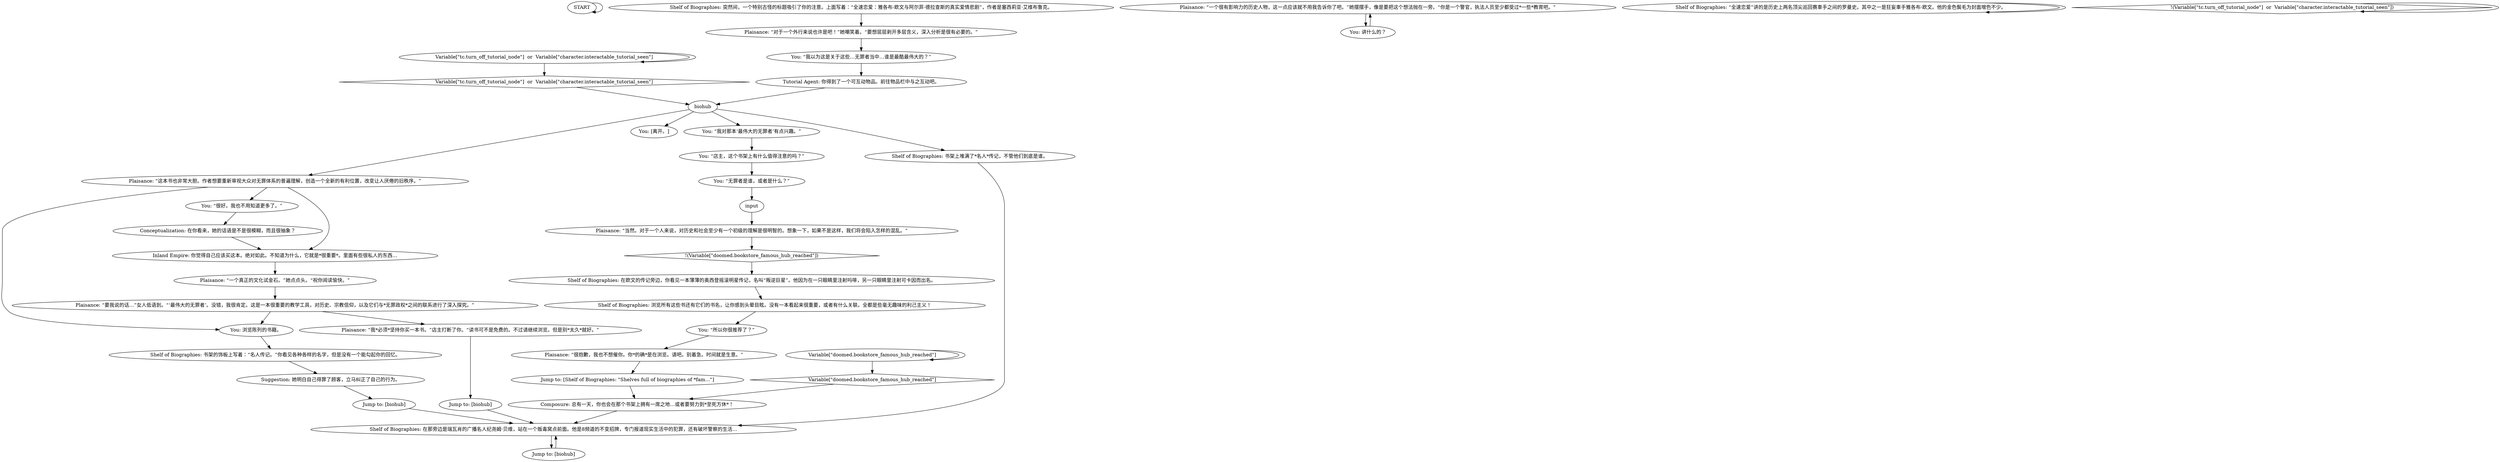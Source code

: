 # BOOKSTORE / BIOGRAPHIES
# Shelf full of biographies of famous people.
# ==================================================
digraph G {
	  0 [label="START"];
	  1 [label="input"];
	  2 [label="Plaisance: “一个很有影响力的历史人物，这一点应该就不用我告诉你了吧。”她摆摆手，像是要把这个想法抛在一旁。“你是一个警官，执法人员至少都受过*一些*教育吧。”"];
	  3 [label="Shelf of Biographies: “全速恋爱”讲的是历史上两名顶尖巡回赛車手之间的罗曼史。其中之一是狂妄車手雅各布·欧文。他的金色鬓毛为封面增色不少。"];
	  4 [label="Shelf of Biographies: 在欧文的传记旁边，你看见一本薄薄的奥西登摇滚明星传记，名叫“叛逆巨星”。他因为在一只眼睛里注射吗啡，另一只眼睛里注射可卡因而出名。"];
	  5 [label="Shelf of Biographies: 书架的饰板上写着：“名人传记。”你看见各种各样的名字，但是没有一个能勾起你的回忆。"];
	  6 [label="Shelf of Biographies: 浏览所有这些书还有它们的书名，让你感到头晕目眩。没有一本看起来很重要，或者有什么关联。全都是些毫无趣味的利己主义！"];
	  7 [label="Shelf of Biographies: 在那旁边是瑞瓦肖的广播名人纪尧姆·贝维，站在一个贩毒窝点前面。他是8频道的不变招牌，专门报道现实生活中的犯罪，还有破坏警察的生活…"];
	  8 [label="biohub"];
	  9 [label="Jump to: [biohub]"];
	  10 [label="Plaisance: “我*必须*坚持你买一本书。”店主打断了你。“读书可不是免费的。不过请继续浏览。但是别*太久*就好。”"];
	  11 [label="You: “无罪者是谁，或者是什么？”"];
	  12 [label="Plaisance: “要我说的话…”女人低语到。“‘最伟大的无罪者’。没错，我很肯定。这是一本很重要的教学工具，对历史、宗教信仰，以及它们与*无罪政权*之间的联系进行了深入探究。”"];
	  13 [label="Variable[\"tc.turn_off_tutorial_node\"]  or  Variable[\"character.interactable_tutorial_seen\"]"];
	  14 [label="Variable[\"tc.turn_off_tutorial_node\"]  or  Variable[\"character.interactable_tutorial_seen\"]", shape=diamond];
	  15 [label="!(Variable[\"tc.turn_off_tutorial_node\"]  or  Variable[\"character.interactable_tutorial_seen\"])", shape=diamond];
	  16 [label="Tutorial Agent: 你得到了一个可互动物品。前往物品栏中与之互动吧。"];
	  17 [label="Plaisance: “对于一个外行来说也许是吧！”她嘲笑着。“要想层层剥开多层含义，深入分析是很有必要的。”"];
	  18 [label="You: 讲什么的？"];
	  19 [label="Plaisance: “这本书也非常大胆。作者想要重新审视大众对无罪体系的普遍理解，创造一个全新的有利位置，改变让人厌倦的旧秩序。”"];
	  20 [label="You: [离开。]"];
	  21 [label="You: “我对那本‘最伟大的无罪者’有点兴趣。”"];
	  22 [label="You: “店主，这个书架上有什么值得注意的吗？”"];
	  23 [label="Plaisance: “一个真正的文化试金石。”她点点头。“祝你阅读愉快。”"];
	  24 [label="Jump to: [biohub]"];
	  25 [label="Suggestion: 她明白自己得罪了顾客，立马纠正了自己的行为。"];
	  26 [label="Composure: 总有一天，你也会在那个书架上拥有一席之地…或者要努力到*至死方休*！"];
	  27 [label="Shelf of Biographies: 书架上堆满了*名人*传记，不管他们到底是谁。"];
	  28 [label="You: 浏览陈列的书籍。"];
	  29 [label="You: “很好。我也不用知道更多了。”"];
	  30 [label="You: “我以为这是关于这些…无罪者当中…谁是最酷最伟大的？”"];
	  31 [label="Conceptualization: 在你看来，她的话语是不是很模糊，而且很抽象？"];
	  32 [label="Jump to: [Shelf of Biographies: \"Shelves full of biographies of *fam...\"]"];
	  33 [label="Jump to: [biohub]"];
	  34 [label="Plaisance: “很抱歉，我也不想催你。你*的确*是在浏览。请吧。别着急。时间就是生意。”"];
	  35 [label="Plaisance: “当然。对于一个人来说，对历史和社会至少有一个初级的理解是很明智的。想象一下，如果不是这样，我们将会陷入怎样的混乱。”"];
	  36 [label="Variable[\"doomed.bookstore_famous_hub_reached\"]"];
	  37 [label="Variable[\"doomed.bookstore_famous_hub_reached\"]", shape=diamond];
	  38 [label="!(Variable[\"doomed.bookstore_famous_hub_reached\"])", shape=diamond];
	  39 [label="Inland Empire: 你觉得自己应该买这本。绝对如此。不知道为什么，它就是*很重要*。里面有些很私人的东西…"];
	  40 [label="You: “所以你很推荐了？”"];
	  41 [label="Shelf of Biographies: 突然间，一个特别古怪的标题吸引了你的注意。上面写着：“全速恋爱：雅各布·欧文与阿尔菲·德拉查斯的真实爱情悲剧”，作者是塞西莉亚·艾维布鲁克。"];
	  0 -> 0
	  1 -> 35
	  2 -> 18
	  3 -> 3
	  4 -> 6
	  5 -> 25
	  6 -> 40
	  7 -> 9
	  8 -> 19
	  8 -> 27
	  8 -> 20
	  8 -> 21
	  9 -> 7
	  10 -> 24
	  11 -> 1
	  12 -> 10
	  12 -> 28
	  13 -> 13
	  13 -> 14
	  14 -> 8
	  15 -> 15
	  16 -> 8
	  17 -> 30
	  18 -> 2
	  19 -> 28
	  19 -> 29
	  19 -> 39
	  21 -> 22
	  22 -> 11
	  23 -> 12
	  24 -> 7
	  25 -> 33
	  26 -> 7
	  27 -> 7
	  28 -> 5
	  29 -> 31
	  30 -> 16
	  31 -> 39
	  32 -> 26
	  33 -> 7
	  34 -> 32
	  35 -> 38
	  36 -> 36
	  36 -> 37
	  37 -> 26
	  38 -> 4
	  39 -> 23
	  40 -> 34
	  41 -> 17
}

